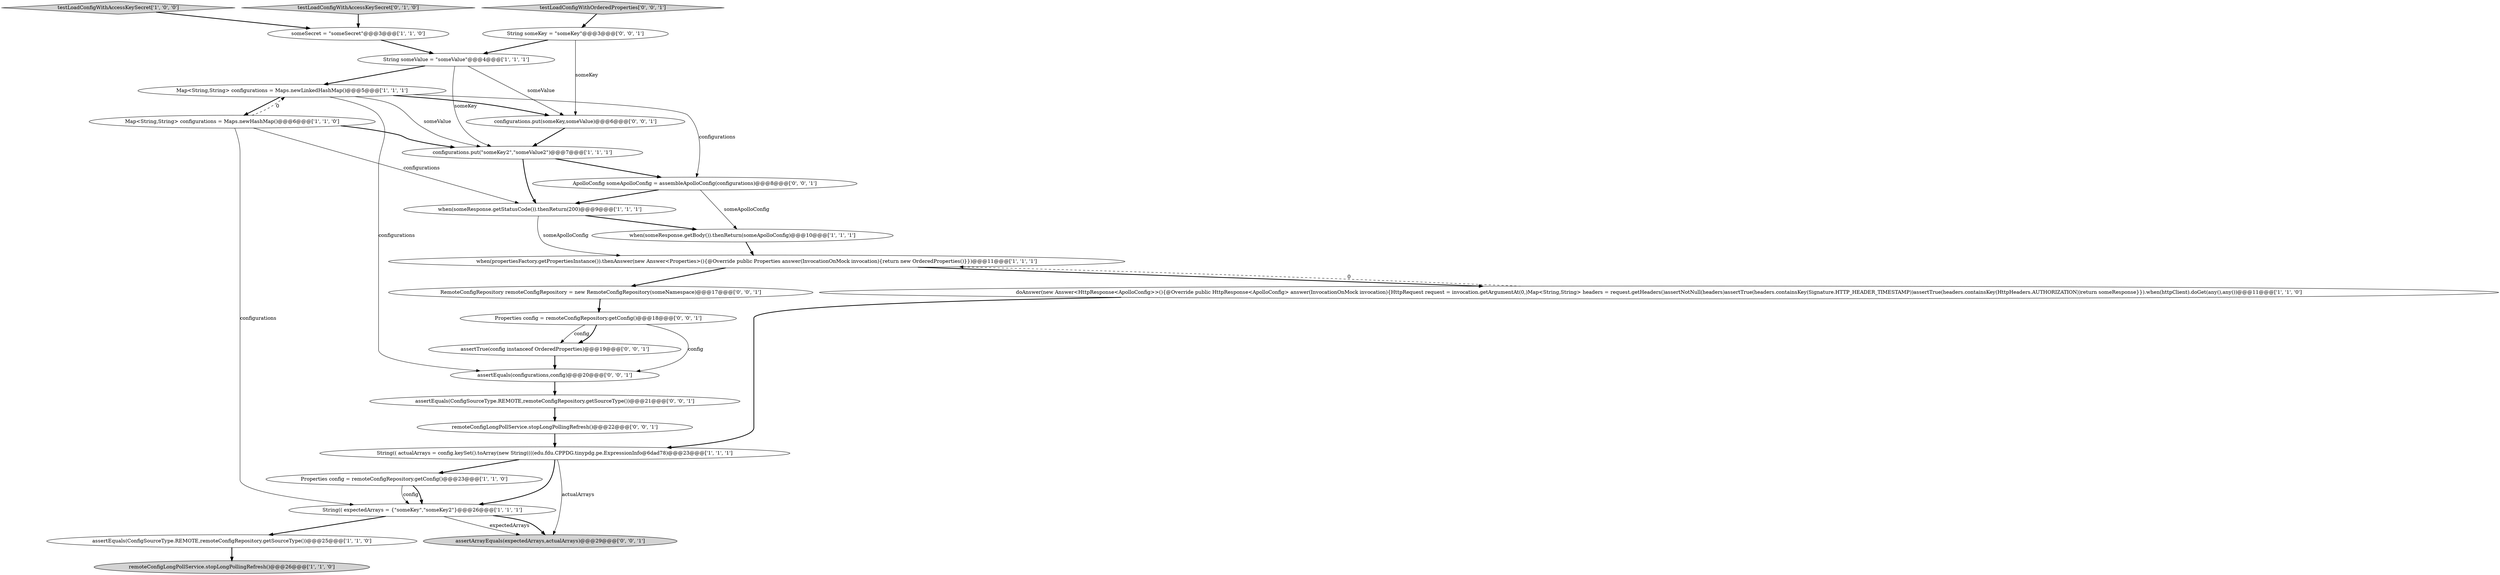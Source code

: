 digraph {
14 [style = filled, label = "testLoadConfigWithAccessKeySecret['1', '0', '0']", fillcolor = lightgray, shape = diamond image = "AAA0AAABBB1BBB"];
12 [style = filled, label = "String(( expectedArrays = {\"someKey\",\"someKey2\"}@@@26@@@['1', '1', '1']", fillcolor = white, shape = ellipse image = "AAA0AAABBB1BBB"];
21 [style = filled, label = "RemoteConfigRepository remoteConfigRepository = new RemoteConfigRepository(someNamespace)@@@17@@@['0', '0', '1']", fillcolor = white, shape = ellipse image = "AAA0AAABBB3BBB"];
8 [style = filled, label = "Map<String,String> configurations = Maps.newHashMap()@@@6@@@['1', '1', '0']", fillcolor = white, shape = ellipse image = "AAA0AAABBB1BBB"];
10 [style = filled, label = "Map<String,String> configurations = Maps.newLinkedHashMap()@@@5@@@['1', '1', '1']", fillcolor = white, shape = ellipse image = "AAA0AAABBB1BBB"];
7 [style = filled, label = "Properties config = remoteConfigRepository.getConfig()@@@23@@@['1', '1', '0']", fillcolor = white, shape = ellipse image = "AAA0AAABBB1BBB"];
15 [style = filled, label = "testLoadConfigWithAccessKeySecret['0', '1', '0']", fillcolor = lightgray, shape = diamond image = "AAA0AAABBB2BBB"];
9 [style = filled, label = "assertEquals(ConfigSourceType.REMOTE,remoteConfigRepository.getSourceType())@@@25@@@['1', '1', '0']", fillcolor = white, shape = ellipse image = "AAA0AAABBB1BBB"];
3 [style = filled, label = "String someValue = \"someValue\"@@@4@@@['1', '1', '1']", fillcolor = white, shape = ellipse image = "AAA0AAABBB1BBB"];
4 [style = filled, label = "remoteConfigLongPollService.stopLongPollingRefresh()@@@26@@@['1', '1', '0']", fillcolor = lightgray, shape = ellipse image = "AAA0AAABBB1BBB"];
17 [style = filled, label = "remoteConfigLongPollService.stopLongPollingRefresh()@@@22@@@['0', '0', '1']", fillcolor = white, shape = ellipse image = "AAA0AAABBB3BBB"];
13 [style = filled, label = "doAnswer(new Answer<HttpResponse<ApolloConfig>>(){@Override public HttpResponse<ApolloConfig> answer(InvocationOnMock invocation){HttpRequest request = invocation.getArgumentAt(0,)Map<String,String> headers = request.getHeaders()assertNotNull(headers)assertTrue(headers.containsKey(Signature.HTTP_HEADER_TIMESTAMP))assertTrue(headers.containsKey(HttpHeaders.AUTHORIZATION))return someResponse}}).when(httpClient).doGet(any(),any())@@@11@@@['1', '1', '0']", fillcolor = white, shape = ellipse image = "AAA0AAABBB1BBB"];
23 [style = filled, label = "assertTrue(config instanceof OrderedProperties)@@@19@@@['0', '0', '1']", fillcolor = white, shape = ellipse image = "AAA0AAABBB3BBB"];
0 [style = filled, label = "when(propertiesFactory.getPropertiesInstance()).thenAnswer(new Answer<Properties>(){@Override public Properties answer(InvocationOnMock invocation){return new OrderedProperties()}})@@@11@@@['1', '1', '1']", fillcolor = white, shape = ellipse image = "AAA0AAABBB1BBB"];
5 [style = filled, label = "when(someResponse.getStatusCode()).thenReturn(200)@@@9@@@['1', '1', '1']", fillcolor = white, shape = ellipse image = "AAA0AAABBB1BBB"];
20 [style = filled, label = "assertArrayEquals(expectedArrays,actualArrays)@@@29@@@['0', '0', '1']", fillcolor = lightgray, shape = ellipse image = "AAA0AAABBB3BBB"];
22 [style = filled, label = "Properties config = remoteConfigRepository.getConfig()@@@18@@@['0', '0', '1']", fillcolor = white, shape = ellipse image = "AAA0AAABBB3BBB"];
25 [style = filled, label = "testLoadConfigWithOrderedProperties['0', '0', '1']", fillcolor = lightgray, shape = diamond image = "AAA0AAABBB3BBB"];
11 [style = filled, label = "configurations.put(\"someKey2\",\"someValue2\")@@@7@@@['1', '1', '1']", fillcolor = white, shape = ellipse image = "AAA0AAABBB1BBB"];
18 [style = filled, label = "ApolloConfig someApolloConfig = assembleApolloConfig(configurations)@@@8@@@['0', '0', '1']", fillcolor = white, shape = ellipse image = "AAA0AAABBB3BBB"];
2 [style = filled, label = "String(( actualArrays = config.keySet().toArray(new String((((edu.fdu.CPPDG.tinypdg.pe.ExpressionInfo@6dad78)@@@23@@@['1', '1', '1']", fillcolor = white, shape = ellipse image = "AAA0AAABBB1BBB"];
19 [style = filled, label = "configurations.put(someKey,someValue)@@@6@@@['0', '0', '1']", fillcolor = white, shape = ellipse image = "AAA0AAABBB3BBB"];
1 [style = filled, label = "someSecret = \"someSecret\"@@@3@@@['1', '1', '0']", fillcolor = white, shape = ellipse image = "AAA0AAABBB1BBB"];
6 [style = filled, label = "when(someResponse.getBody()).thenReturn(someApolloConfig)@@@10@@@['1', '1', '1']", fillcolor = white, shape = ellipse image = "AAA0AAABBB1BBB"];
16 [style = filled, label = "assertEquals(ConfigSourceType.REMOTE,remoteConfigRepository.getSourceType())@@@21@@@['0', '0', '1']", fillcolor = white, shape = ellipse image = "AAA0AAABBB3BBB"];
24 [style = filled, label = "String someKey = \"someKey\"@@@3@@@['0', '0', '1']", fillcolor = white, shape = ellipse image = "AAA0AAABBB3BBB"];
26 [style = filled, label = "assertEquals(configurations,config)@@@20@@@['0', '0', '1']", fillcolor = white, shape = ellipse image = "AAA0AAABBB3BBB"];
3->10 [style = bold, label=""];
2->20 [style = solid, label="actualArrays"];
15->1 [style = bold, label=""];
22->23 [style = solid, label="config"];
21->22 [style = bold, label=""];
9->4 [style = bold, label=""];
26->16 [style = bold, label=""];
8->12 [style = solid, label="configurations"];
10->11 [style = solid, label="someValue"];
7->12 [style = solid, label="config"];
2->7 [style = bold, label=""];
24->19 [style = solid, label="someKey"];
3->11 [style = solid, label="someKey"];
3->19 [style = solid, label="someValue"];
18->6 [style = solid, label="someApolloConfig"];
12->20 [style = solid, label="expectedArrays"];
25->24 [style = bold, label=""];
8->5 [style = solid, label="configurations"];
6->0 [style = bold, label=""];
18->5 [style = bold, label=""];
10->8 [style = bold, label=""];
11->18 [style = bold, label=""];
0->13 [style = bold, label=""];
23->26 [style = bold, label=""];
10->19 [style = bold, label=""];
14->1 [style = bold, label=""];
12->9 [style = bold, label=""];
8->11 [style = bold, label=""];
13->0 [style = dashed, label="0"];
10->18 [style = solid, label="configurations"];
1->3 [style = bold, label=""];
22->26 [style = solid, label="config"];
7->12 [style = bold, label=""];
19->11 [style = bold, label=""];
2->12 [style = bold, label=""];
24->3 [style = bold, label=""];
0->21 [style = bold, label=""];
12->20 [style = bold, label=""];
5->0 [style = solid, label="someApolloConfig"];
16->17 [style = bold, label=""];
10->26 [style = solid, label="configurations"];
22->23 [style = bold, label=""];
13->2 [style = bold, label=""];
5->6 [style = bold, label=""];
11->5 [style = bold, label=""];
17->2 [style = bold, label=""];
8->10 [style = dashed, label="0"];
}

